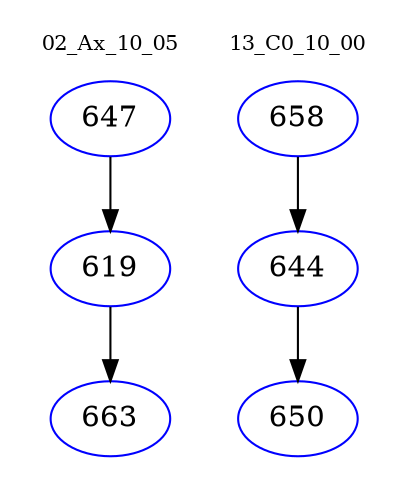 digraph{
subgraph cluster_0 {
color = white
label = "02_Ax_10_05";
fontsize=10;
T0_647 [label="647", color="blue"]
T0_647 -> T0_619 [color="black"]
T0_619 [label="619", color="blue"]
T0_619 -> T0_663 [color="black"]
T0_663 [label="663", color="blue"]
}
subgraph cluster_1 {
color = white
label = "13_C0_10_00";
fontsize=10;
T1_658 [label="658", color="blue"]
T1_658 -> T1_644 [color="black"]
T1_644 [label="644", color="blue"]
T1_644 -> T1_650 [color="black"]
T1_650 [label="650", color="blue"]
}
}
